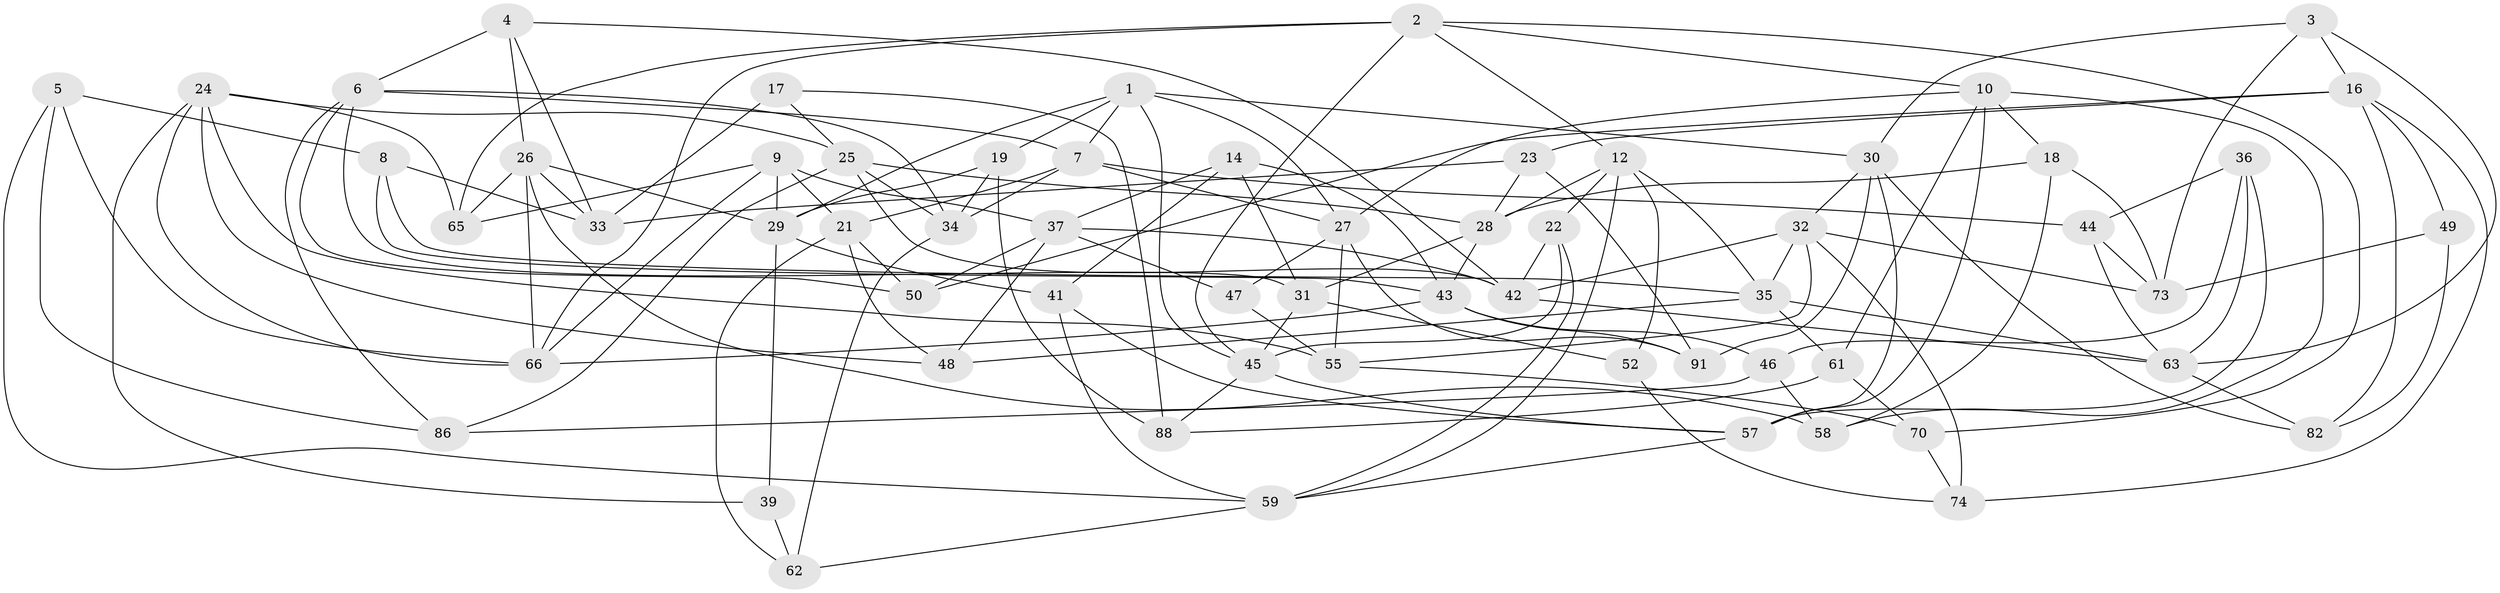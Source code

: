 // Generated by graph-tools (version 1.1) at 2025/52/02/27/25 19:52:33]
// undirected, 61 vertices, 147 edges
graph export_dot {
graph [start="1"]
  node [color=gray90,style=filled];
  1 [super="+11"];
  2 [super="+81"];
  3;
  4;
  5;
  6 [super="+15"];
  7 [super="+51"];
  8;
  9 [super="+53"];
  10 [super="+13"];
  12 [super="+20"];
  14;
  16 [super="+76"];
  17;
  18;
  19;
  21 [super="+72"];
  22;
  23;
  24 [super="+38"];
  25 [super="+77"];
  26 [super="+71"];
  27 [super="+67"];
  28 [super="+40"];
  29 [super="+79"];
  30 [super="+68"];
  31 [super="+92"];
  32 [super="+75"];
  33 [super="+60"];
  34 [super="+64"];
  35 [super="+54"];
  36;
  37 [super="+93"];
  39;
  41;
  42 [super="+83"];
  43 [super="+56"];
  44;
  45 [super="+90"];
  46;
  47;
  48;
  49;
  50;
  52;
  55 [super="+87"];
  57 [super="+69"];
  58;
  59 [super="+80"];
  61;
  62 [super="+85"];
  63 [super="+78"];
  65;
  66 [super="+84"];
  70;
  73 [super="+89"];
  74;
  82;
  86;
  88;
  91;
  1 -- 7;
  1 -- 19;
  1 -- 45;
  1 -- 29;
  1 -- 30;
  1 -- 27;
  2 -- 70;
  2 -- 12;
  2 -- 10;
  2 -- 65;
  2 -- 66;
  2 -- 45;
  3 -- 63;
  3 -- 30;
  3 -- 73;
  3 -- 16;
  4 -- 33;
  4 -- 6;
  4 -- 42;
  4 -- 26;
  5 -- 66;
  5 -- 86;
  5 -- 8;
  5 -- 59;
  6 -- 50;
  6 -- 86;
  6 -- 34;
  6 -- 31;
  6 -- 7;
  7 -- 27;
  7 -- 34;
  7 -- 21;
  7 -- 44;
  8 -- 43;
  8 -- 33;
  8 -- 35;
  9 -- 21 [weight=2];
  9 -- 65;
  9 -- 66;
  9 -- 29;
  9 -- 37;
  10 -- 18;
  10 -- 61;
  10 -- 57;
  10 -- 58;
  10 -- 27;
  12 -- 22;
  12 -- 28;
  12 -- 59;
  12 -- 35;
  12 -- 52;
  14 -- 41;
  14 -- 37;
  14 -- 31;
  14 -- 43;
  16 -- 23;
  16 -- 50;
  16 -- 49;
  16 -- 74;
  16 -- 82;
  17 -- 25;
  17 -- 33 [weight=2];
  17 -- 88;
  18 -- 58;
  18 -- 28;
  18 -- 73;
  19 -- 88;
  19 -- 34;
  19 -- 29;
  21 -- 48;
  21 -- 50;
  21 -- 62;
  22 -- 42;
  22 -- 45;
  22 -- 59;
  23 -- 91;
  23 -- 28;
  23 -- 33;
  24 -- 55;
  24 -- 48;
  24 -- 65;
  24 -- 66;
  24 -- 39;
  24 -- 25;
  25 -- 28;
  25 -- 86;
  25 -- 42;
  25 -- 34;
  26 -- 29;
  26 -- 65;
  26 -- 66;
  26 -- 33;
  26 -- 58;
  27 -- 91;
  27 -- 55;
  27 -- 47;
  28 -- 43;
  28 -- 31;
  29 -- 39;
  29 -- 41;
  30 -- 91;
  30 -- 32;
  30 -- 82;
  30 -- 57;
  31 -- 52 [weight=2];
  31 -- 45;
  32 -- 55;
  32 -- 74;
  32 -- 73;
  32 -- 42;
  32 -- 35;
  34 -- 62 [weight=2];
  35 -- 48;
  35 -- 61;
  35 -- 63;
  36 -- 44;
  36 -- 46;
  36 -- 57;
  36 -- 63;
  37 -- 50;
  37 -- 48;
  37 -- 42;
  37 -- 47;
  39 -- 62 [weight=2];
  41 -- 59;
  41 -- 57;
  42 -- 63;
  43 -- 91;
  43 -- 46;
  43 -- 66;
  44 -- 63;
  44 -- 73;
  45 -- 57;
  45 -- 88;
  46 -- 58;
  46 -- 86;
  47 -- 55 [weight=2];
  49 -- 73 [weight=2];
  49 -- 82;
  52 -- 74;
  55 -- 70;
  57 -- 59;
  59 -- 62;
  61 -- 70;
  61 -- 88;
  63 -- 82;
  70 -- 74;
}
